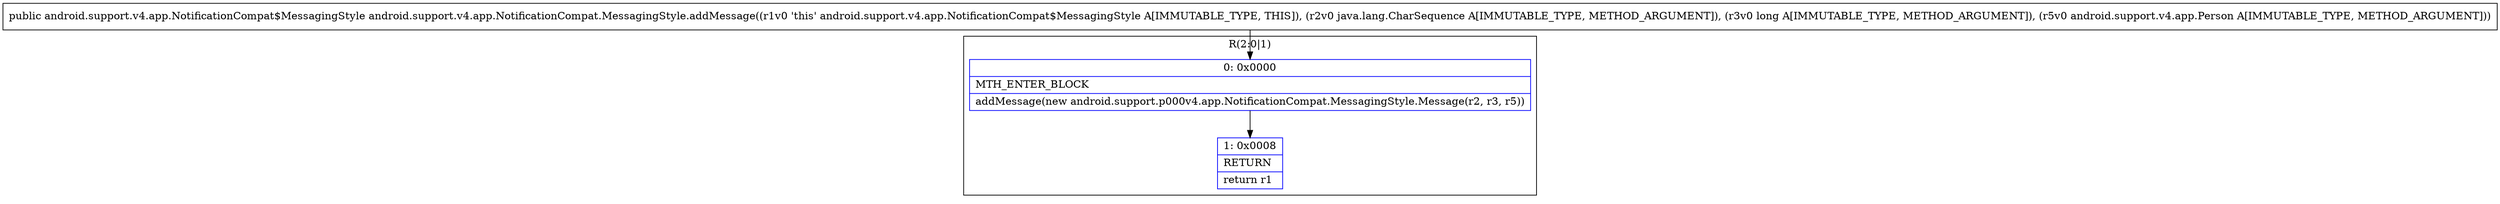 digraph "CFG forandroid.support.v4.app.NotificationCompat.MessagingStyle.addMessage(Ljava\/lang\/CharSequence;JLandroid\/support\/v4\/app\/Person;)Landroid\/support\/v4\/app\/NotificationCompat$MessagingStyle;" {
subgraph cluster_Region_378382844 {
label = "R(2:0|1)";
node [shape=record,color=blue];
Node_0 [shape=record,label="{0\:\ 0x0000|MTH_ENTER_BLOCK\l|addMessage(new android.support.p000v4.app.NotificationCompat.MessagingStyle.Message(r2, r3, r5))\l}"];
Node_1 [shape=record,label="{1\:\ 0x0008|RETURN\l|return r1\l}"];
}
MethodNode[shape=record,label="{public android.support.v4.app.NotificationCompat$MessagingStyle android.support.v4.app.NotificationCompat.MessagingStyle.addMessage((r1v0 'this' android.support.v4.app.NotificationCompat$MessagingStyle A[IMMUTABLE_TYPE, THIS]), (r2v0 java.lang.CharSequence A[IMMUTABLE_TYPE, METHOD_ARGUMENT]), (r3v0 long A[IMMUTABLE_TYPE, METHOD_ARGUMENT]), (r5v0 android.support.v4.app.Person A[IMMUTABLE_TYPE, METHOD_ARGUMENT])) }"];
MethodNode -> Node_0;
Node_0 -> Node_1;
}

